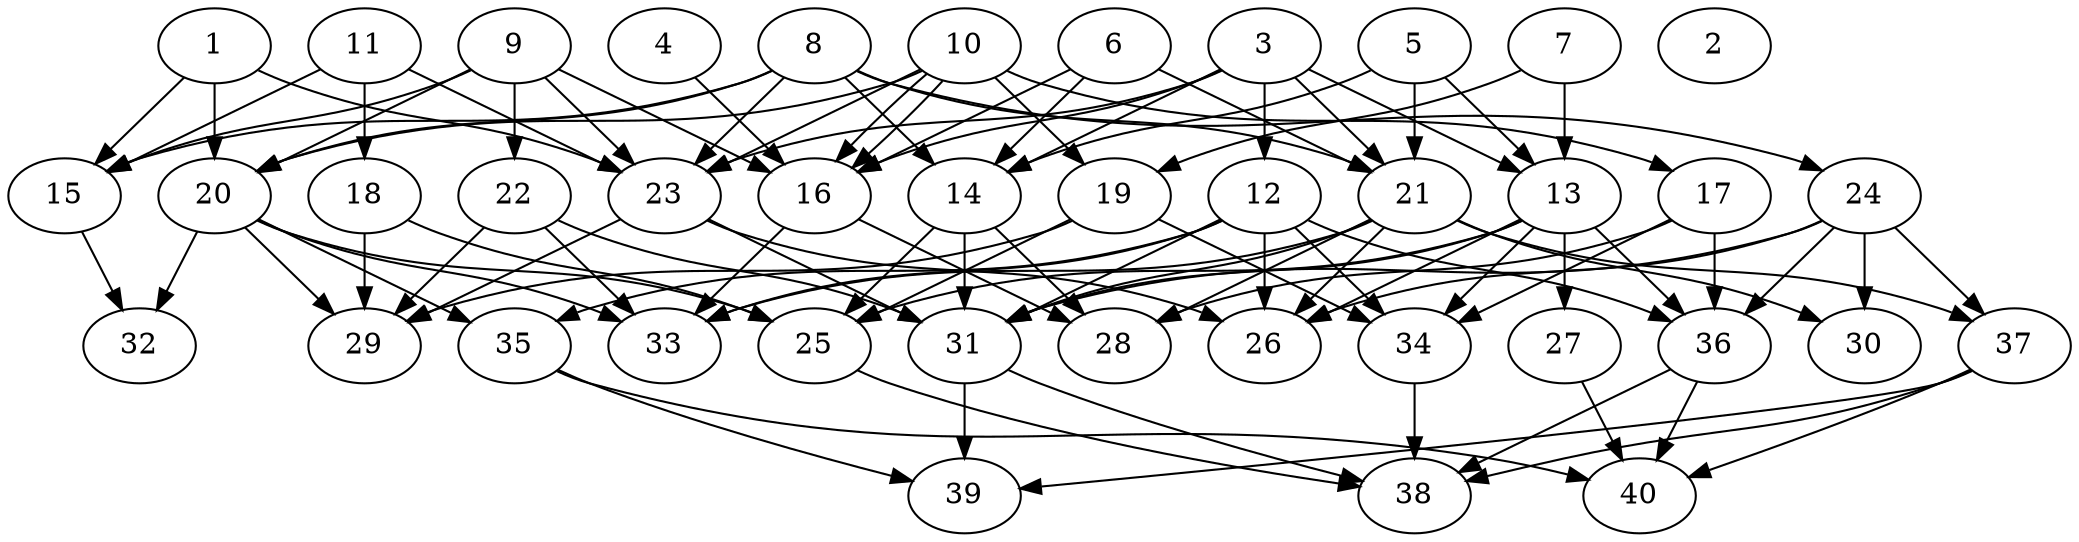 // DAG automatically generated by daggen at Thu Oct  3 14:06:48 2019
// ./daggen --dot -n 40 --ccr 0.3 --fat 0.7 --regular 0.9 --density 0.5 --mindata 5242880 --maxdata 52428800 
digraph G {
  1 [size="34283520", alpha="0.10", expect_size="10285056"] 
  1 -> 15 [size ="10285056"]
  1 -> 20 [size ="10285056"]
  1 -> 23 [size ="10285056"]
  2 [size="36857173", alpha="0.11", expect_size="11057152"] 
  3 [size="172567893", alpha="0.19", expect_size="51770368"] 
  3 -> 12 [size ="51770368"]
  3 -> 13 [size ="51770368"]
  3 -> 14 [size ="51770368"]
  3 -> 16 [size ="51770368"]
  3 -> 21 [size ="51770368"]
  3 -> 23 [size ="51770368"]
  4 [size="60334080", alpha="0.08", expect_size="18100224"] 
  4 -> 16 [size ="18100224"]
  5 [size="98034347", alpha="0.14", expect_size="29410304"] 
  5 -> 13 [size ="29410304"]
  5 -> 14 [size ="29410304"]
  5 -> 21 [size ="29410304"]
  6 [size="158760960", alpha="0.15", expect_size="47628288"] 
  6 -> 14 [size ="47628288"]
  6 -> 16 [size ="47628288"]
  6 -> 21 [size ="47628288"]
  7 [size="56258560", alpha="0.06", expect_size="16877568"] 
  7 -> 13 [size ="16877568"]
  7 -> 19 [size ="16877568"]
  8 [size="119623680", alpha="0.00", expect_size="35887104"] 
  8 -> 14 [size ="35887104"]
  8 -> 15 [size ="35887104"]
  8 -> 20 [size ="35887104"]
  8 -> 21 [size ="35887104"]
  8 -> 23 [size ="35887104"]
  8 -> 24 [size ="35887104"]
  9 [size="126054400", alpha="0.03", expect_size="37816320"] 
  9 -> 15 [size ="37816320"]
  9 -> 16 [size ="37816320"]
  9 -> 20 [size ="37816320"]
  9 -> 22 [size ="37816320"]
  9 -> 23 [size ="37816320"]
  10 [size="129727147", alpha="0.20", expect_size="38918144"] 
  10 -> 16 [size ="38918144"]
  10 -> 16 [size ="38918144"]
  10 -> 17 [size ="38918144"]
  10 -> 19 [size ="38918144"]
  10 -> 20 [size ="38918144"]
  10 -> 23 [size ="38918144"]
  11 [size="64095573", alpha="0.20", expect_size="19228672"] 
  11 -> 15 [size ="19228672"]
  11 -> 18 [size ="19228672"]
  11 -> 23 [size ="19228672"]
  12 [size="145476267", alpha="0.10", expect_size="43642880"] 
  12 -> 26 [size ="43642880"]
  12 -> 31 [size ="43642880"]
  12 -> 33 [size ="43642880"]
  12 -> 34 [size ="43642880"]
  12 -> 35 [size ="43642880"]
  12 -> 36 [size ="43642880"]
  13 [size="73594880", alpha="0.07", expect_size="22078464"] 
  13 -> 25 [size ="22078464"]
  13 -> 26 [size ="22078464"]
  13 -> 27 [size ="22078464"]
  13 -> 31 [size ="22078464"]
  13 -> 34 [size ="22078464"]
  13 -> 36 [size ="22078464"]
  14 [size="68720640", alpha="0.04", expect_size="20616192"] 
  14 -> 25 [size ="20616192"]
  14 -> 28 [size ="20616192"]
  14 -> 31 [size ="20616192"]
  15 [size="133014187", alpha="0.19", expect_size="39904256"] 
  15 -> 32 [size ="39904256"]
  16 [size="84889600", alpha="0.01", expect_size="25466880"] 
  16 -> 28 [size ="25466880"]
  16 -> 33 [size ="25466880"]
  17 [size="44803413", alpha="0.05", expect_size="13441024"] 
  17 -> 28 [size ="13441024"]
  17 -> 34 [size ="13441024"]
  17 -> 36 [size ="13441024"]
  18 [size="92699307", alpha="0.01", expect_size="27809792"] 
  18 -> 25 [size ="27809792"]
  18 -> 29 [size ="27809792"]
  19 [size="94167040", alpha="0.04", expect_size="28250112"] 
  19 -> 25 [size ="28250112"]
  19 -> 29 [size ="28250112"]
  19 -> 34 [size ="28250112"]
  20 [size="121623893", alpha="0.01", expect_size="36487168"] 
  20 -> 25 [size ="36487168"]
  20 -> 29 [size ="36487168"]
  20 -> 32 [size ="36487168"]
  20 -> 33 [size ="36487168"]
  20 -> 35 [size ="36487168"]
  21 [size="119794347", alpha="0.20", expect_size="35938304"] 
  21 -> 26 [size ="35938304"]
  21 -> 28 [size ="35938304"]
  21 -> 30 [size ="35938304"]
  21 -> 31 [size ="35938304"]
  21 -> 33 [size ="35938304"]
  21 -> 37 [size ="35938304"]
  22 [size="117790720", alpha="0.01", expect_size="35337216"] 
  22 -> 29 [size ="35337216"]
  22 -> 31 [size ="35337216"]
  22 -> 33 [size ="35337216"]
  23 [size="36078933", alpha="0.02", expect_size="10823680"] 
  23 -> 26 [size ="10823680"]
  23 -> 29 [size ="10823680"]
  23 -> 31 [size ="10823680"]
  24 [size="89248427", alpha="0.08", expect_size="26774528"] 
  24 -> 26 [size ="26774528"]
  24 -> 30 [size ="26774528"]
  24 -> 31 [size ="26774528"]
  24 -> 36 [size ="26774528"]
  24 -> 37 [size ="26774528"]
  25 [size="122504533", alpha="0.04", expect_size="36751360"] 
  25 -> 38 [size ="36751360"]
  26 [size="115131733", alpha="0.19", expect_size="34539520"] 
  27 [size="124183893", alpha="0.18", expect_size="37255168"] 
  27 -> 40 [size ="37255168"]
  28 [size="167226027", alpha="0.11", expect_size="50167808"] 
  29 [size="17513813", alpha="0.17", expect_size="5254144"] 
  30 [size="52049920", alpha="0.17", expect_size="15614976"] 
  31 [size="59180373", alpha="0.04", expect_size="17754112"] 
  31 -> 38 [size ="17754112"]
  31 -> 39 [size ="17754112"]
  32 [size="55715840", alpha="0.07", expect_size="16714752"] 
  33 [size="61044053", alpha="0.16", expect_size="18313216"] 
  34 [size="72966827", alpha="0.13", expect_size="21890048"] 
  34 -> 38 [size ="21890048"]
  35 [size="134345387", alpha="0.04", expect_size="40303616"] 
  35 -> 39 [size ="40303616"]
  35 -> 40 [size ="40303616"]
  36 [size="168451413", alpha="0.03", expect_size="50535424"] 
  36 -> 38 [size ="50535424"]
  36 -> 40 [size ="50535424"]
  37 [size="159290027", alpha="0.06", expect_size="47787008"] 
  37 -> 38 [size ="47787008"]
  37 -> 39 [size ="47787008"]
  37 -> 40 [size ="47787008"]
  38 [size="145636693", alpha="0.19", expect_size="43691008"] 
  39 [size="72362667", alpha="0.02", expect_size="21708800"] 
  40 [size="48042667", alpha="0.17", expect_size="14412800"] 
}
